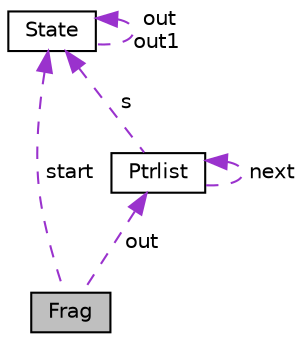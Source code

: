 digraph "Frag"
{
 // LATEX_PDF_SIZE
  edge [fontname="Helvetica",fontsize="10",labelfontname="Helvetica",labelfontsize="10"];
  node [fontname="Helvetica",fontsize="10",shape=record];
  Node1 [label="Frag",height=0.2,width=0.4,color="black", fillcolor="grey75", style="filled", fontcolor="black",tooltip=" "];
  Node2 -> Node1 [dir="back",color="darkorchid3",fontsize="10",style="dashed",label=" out" ,fontname="Helvetica"];
  Node2 [label="Ptrlist",height=0.2,width=0.4,color="black", fillcolor="white", style="filled",URL="$structPtrlist.html",tooltip=" "];
  Node2 -> Node2 [dir="back",color="darkorchid3",fontsize="10",style="dashed",label=" next" ,fontname="Helvetica"];
  Node3 -> Node2 [dir="back",color="darkorchid3",fontsize="10",style="dashed",label=" s" ,fontname="Helvetica"];
  Node3 [label="State",height=0.2,width=0.4,color="black", fillcolor="white", style="filled",URL="$structState.html",tooltip=" "];
  Node3 -> Node3 [dir="back",color="darkorchid3",fontsize="10",style="dashed",label=" out\nout1" ,fontname="Helvetica"];
  Node3 -> Node1 [dir="back",color="darkorchid3",fontsize="10",style="dashed",label=" start" ,fontname="Helvetica"];
}
